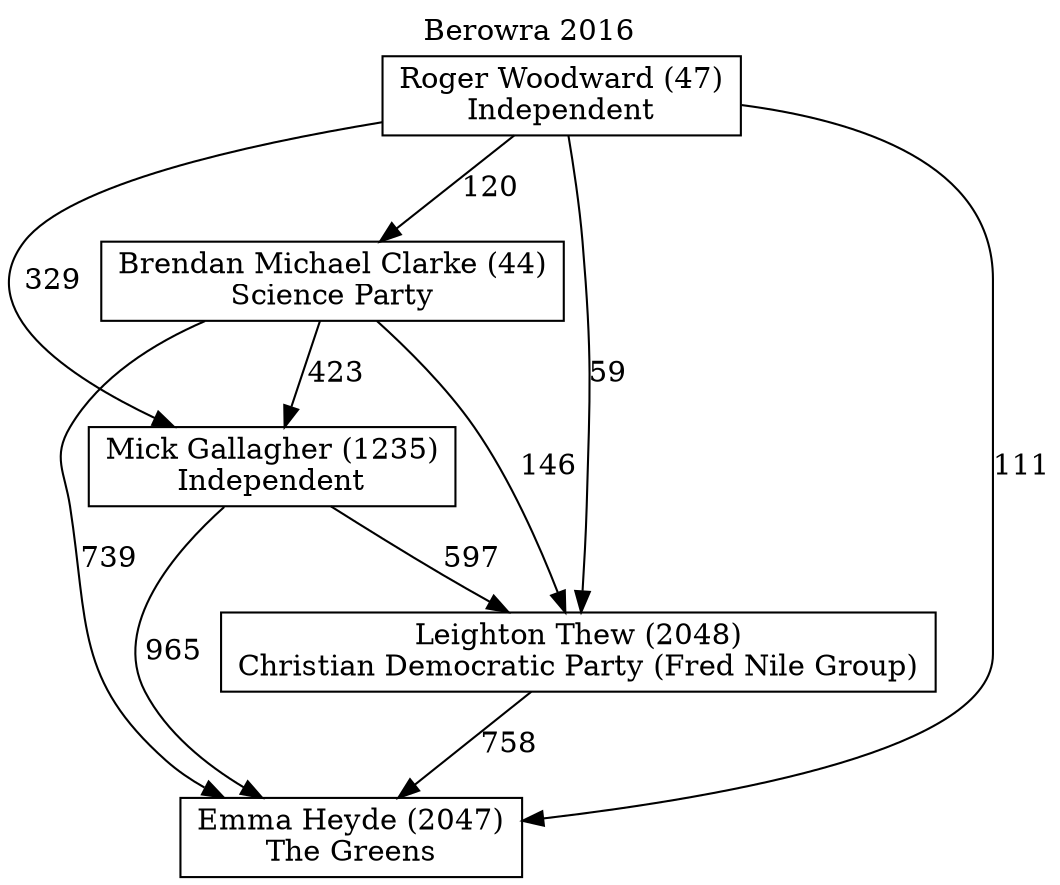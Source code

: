 // House preference flow
digraph "Emma Heyde (2047)_Berowra_2016" {
	graph [label="Berowra 2016" labelloc=t mclimit=10]
	node [shape=box]
	"Mick Gallagher (1235)" [label="Mick Gallagher (1235)
Independent"]
	"Leighton Thew (2048)" [label="Leighton Thew (2048)
Christian Democratic Party (Fred Nile Group)"]
	"Brendan Michael Clarke (44)" [label="Brendan Michael Clarke (44)
Science Party"]
	"Emma Heyde (2047)" [label="Emma Heyde (2047)
The Greens"]
	"Roger Woodward (47)" [label="Roger Woodward (47)
Independent"]
	"Brendan Michael Clarke (44)" -> "Leighton Thew (2048)" [label=146]
	"Roger Woodward (47)" -> "Leighton Thew (2048)" [label=59]
	"Roger Woodward (47)" -> "Brendan Michael Clarke (44)" [label=120]
	"Brendan Michael Clarke (44)" -> "Mick Gallagher (1235)" [label=423]
	"Roger Woodward (47)" -> "Emma Heyde (2047)" [label=111]
	"Mick Gallagher (1235)" -> "Emma Heyde (2047)" [label=965]
	"Brendan Michael Clarke (44)" -> "Emma Heyde (2047)" [label=739]
	"Roger Woodward (47)" -> "Mick Gallagher (1235)" [label=329]
	"Mick Gallagher (1235)" -> "Leighton Thew (2048)" [label=597]
	"Leighton Thew (2048)" -> "Emma Heyde (2047)" [label=758]
}
